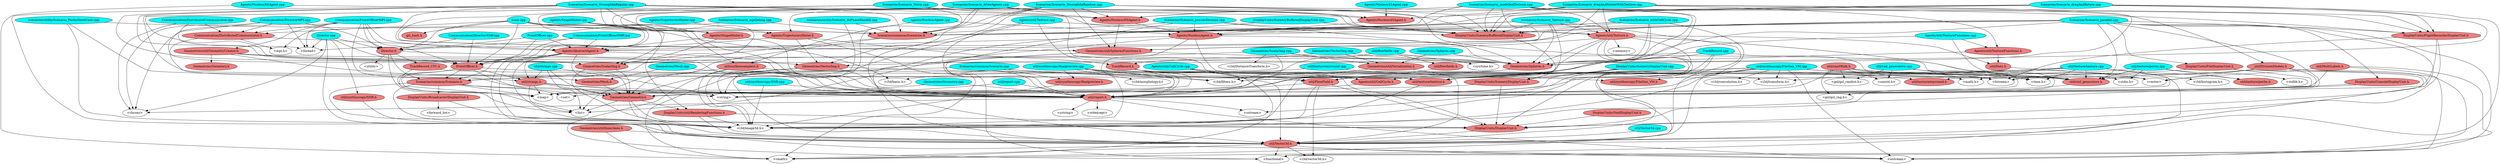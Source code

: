 digraph G {
"Agents/AbstractAgent.h" [label="Agents/AbstractAgent.h", fillcolor=lightcoral, style=filled, shape=oval];
"<i3d/image3d.h>" [label="<i3d/image3d.h>", fillcolor=white, style=filled, shape=oval];
"util/report.h" [label="util/report.h", fillcolor=lightcoral, style=filled, shape=oval];
"DisplayUnits/DisplayUnit.h" [label="DisplayUnits/DisplayUnit.h", fillcolor=lightcoral, style=filled, shape=oval];
"Geometries/Geometry.h" [label="Geometries/Geometry.h", fillcolor=lightcoral, style=filled, shape=oval];
"FrontOfficer.h" [label="FrontOfficer.h", fillcolor=lightcoral, style=filled, shape=oval];
"util/strings.h" [label="util/strings.h", fillcolor=lightcoral, style=filled, shape=oval];
"Agents/Nucleus4SAgent.cpp" [label="Agents/Nucleus4SAgent.cpp", fillcolor=cyan, style=filled, shape=oval];
"Agents/Nucleus4SAgent.h" [label="Agents/Nucleus4SAgent.h", fillcolor=lightcoral, style=filled, shape=oval];
"Agents/NucleusAgent.h" [label="Agents/NucleusAgent.h", fillcolor=lightcoral, style=filled, shape=oval];
"Agents/NucleusAgent.cpp" [label="Agents/NucleusAgent.cpp", fillcolor=cyan, style=filled, shape=oval];
"util/surfacesamplers.h" [label="util/surfacesamplers.h", fillcolor=lightcoral, style=filled, shape=oval];
"<list>" [label="<list>", fillcolor=white, style=filled, shape=oval];
"<vector>" [label="<vector>", fillcolor=white, style=filled, shape=oval];
"Geometries/Spheres.h" [label="Geometries/Spheres.h", fillcolor=lightcoral, style=filled, shape=oval];
"Agents/NucleusNSAgent.cpp" [label="Agents/NucleusNSAgent.cpp", fillcolor=cyan, style=filled, shape=oval];
"<cmath>" [label="<cmath>", fillcolor=white, style=filled, shape=oval];
"Agents/NucleusNSAgent.h" [label="Agents/NucleusNSAgent.h", fillcolor=lightcoral, style=filled, shape=oval];
"Geometries/util/SpheresFunctions.h" [label="Geometries/util/SpheresFunctions.h", fillcolor=lightcoral, style=filled, shape=oval];
"Agents/ShapeHinter.cpp" [label="Agents/ShapeHinter.cpp", fillcolor=cyan, style=filled, shape=oval];
"DisplayUnits/util/RenderingFunctions.h" [label="DisplayUnits/util/RenderingFunctions.h", fillcolor=lightcoral, style=filled, shape=oval];
"Agents/ShapeHinter.h" [label="Agents/ShapeHinter.h", fillcolor=lightcoral, style=filled, shape=oval];
"Geometries/ScalarImg.h" [label="Geometries/ScalarImg.h", fillcolor=lightcoral, style=filled, shape=oval];
"Agents/TrajectoriesHinter.cpp" [label="Agents/TrajectoriesHinter.cpp", fillcolor=cyan, style=filled, shape=oval];
"Agents/TrajectoriesHinter.h" [label="Agents/TrajectoriesHinter.h", fillcolor=lightcoral, style=filled, shape=oval];
"Geometries/VectorImg.h" [label="Geometries/VectorImg.h", fillcolor=lightcoral, style=filled, shape=oval];
"TrackRecord.h" [label="TrackRecord.h", fillcolor=lightcoral, style=filled, shape=oval];
"Agents/util/CellCycle.cpp" [label="Agents/util/CellCycle.cpp", fillcolor=cyan, style=filled, shape=oval];
"util/rnd_generators.h" [label="util/rnd_generators.h", fillcolor=lightcoral, style=filled, shape=oval];
"Agents/util/CellCycle.h" [label="Agents/util/CellCycle.h", fillcolor=lightcoral, style=filled, shape=oval];
"Agents/util/Texture.cpp" [label="Agents/util/Texture.cpp", fillcolor=cyan, style=filled, shape=oval];
"util/texture/texture.h" [label="util/texture/texture.h", fillcolor=lightcoral, style=filled, shape=oval];
"Agents/util/Texture.h" [label="Agents/util/Texture.h", fillcolor=lightcoral, style=filled, shape=oval];
"<memory>" [label="<memory>", fillcolor=white, style=filled, shape=oval];
"util/Dots.h" [label="util/Dots.h", fillcolor=lightcoral, style=filled, shape=oval];
"Agents/util/TextureFunctions.cpp" [label="Agents/util/TextureFunctions.cpp", fillcolor=cyan, style=filled, shape=oval];
"Agents/util/TextureFunctions.h" [label="Agents/util/TextureFunctions.h", fillcolor=lightcoral, style=filled, shape=oval];
"Communication/DirectorMPI.cpp" [label="Communication/DirectorMPI.cpp", fillcolor=cyan, style=filled, shape=oval];
"Communication/DistributedCommunicator.h" [label="Communication/DistributedCommunicator.h", fillcolor=lightcoral, style=filled, shape=oval];
"Director.h" [label="Director.h", fillcolor=lightcoral, style=filled, shape=oval];
"<chrono>" [label="<chrono>", fillcolor=white, style=filled, shape=oval];
"<thread>" [label="<thread>", fillcolor=white, style=filled, shape=oval];
"Communication/DirectorSMP.cpp" [label="Communication/DirectorSMP.cpp", fillcolor=cyan, style=filled, shape=oval];
"Communication/DistributedCommunicator.cpp" [label="Communication/DistributedCommunicator.cpp", fillcolor=cyan, style=filled, shape=oval];
"<mpi.h>" [label="<mpi.h>", fillcolor=white, style=filled, shape=oval];
"Communication/FrontOfficerMPI.cpp" [label="Communication/FrontOfficerMPI.cpp", fillcolor=cyan, style=filled, shape=oval];
"Geometries/util/GeometryCreator.h" [label="Geometries/util/GeometryCreator.h", fillcolor=lightcoral, style=filled, shape=oval];
"Communication/FrontOfficerSMP.cpp" [label="Communication/FrontOfficerSMP.cpp", fillcolor=cyan, style=filled, shape=oval];
"Director.cpp" [label="Director.cpp", fillcolor=cyan, style=filled, shape=oval];
"util/Vector3d.h" [label="util/Vector3d.h", fillcolor=lightcoral, style=filled, shape=oval];
"util/synthoscopy/SNR.h" [label="util/synthoscopy/SNR.h", fillcolor=lightcoral, style=filled, shape=oval];
"<utility>" [label="<utility>", fillcolor=white, style=filled, shape=oval];
"TrackRecord_CTC.h" [label="TrackRecord_CTC.h", fillcolor=lightcoral, style=filled, shape=oval];
"Scenarios/common/Scenario.h" [label="Scenarios/common/Scenario.h", fillcolor=lightcoral, style=filled, shape=oval];
"DisplayUnits/BroadcasterDisplayUnit.h" [label="DisplayUnits/BroadcasterDisplayUnit.h", fillcolor=lightcoral, style=filled, shape=oval];
"<forward_list>" [label="<forward_list>", fillcolor=white, style=filled, shape=oval];
"DisplayUnits/ConsoleDisplayUnit.h" [label="DisplayUnits/ConsoleDisplayUnit.h", fillcolor=lightcoral, style=filled, shape=oval];
"DisplayUnits/FileDisplayUnit.h" [label="DisplayUnits/FileDisplayUnit.h", fillcolor=lightcoral, style=filled, shape=oval];
"<fstream>" [label="<fstream>", fillcolor=white, style=filled, shape=oval];
"DisplayUnits/FlightRecorderDisplayUnit.h" [label="DisplayUnits/FlightRecorderDisplayUnit.h", fillcolor=lightcoral, style=filled, shape=oval];
"DisplayUnits/SceneryBufferedDisplayUnit.cpp" [label="DisplayUnits/SceneryBufferedDisplayUnit.cpp", fillcolor=cyan, style=filled, shape=oval];
"DisplayUnits/SceneryBufferedDisplayUnit.h" [label="DisplayUnits/SceneryBufferedDisplayUnit.h", fillcolor=lightcoral, style=filled, shape=oval];
"<string>" [label="<string>", fillcolor=white, style=filled, shape=oval];
"DisplayUnits/SceneryDisplayUnit.h" [label="DisplayUnits/SceneryDisplayUnit.h", fillcolor=lightcoral, style=filled, shape=oval];
"DisplayUnits/SceneryDisplayUnit.cpp" [label="DisplayUnits/SceneryDisplayUnit.cpp", fillcolor=cyan, style=filled, shape=oval];
"<sstream>" [label="<sstream>", fillcolor=white, style=filled, shape=oval];
"DisplayUnits/VoidDisplayUnit.h" [label="DisplayUnits/VoidDisplayUnit.h", fillcolor=lightcoral, style=filled, shape=oval];
"FrontOfficer.cpp" [label="FrontOfficer.cpp", fillcolor=cyan, style=filled, shape=oval];
"<map>" [label="<map>", fillcolor=white, style=filled, shape=oval];
"Geometries/Geometry.cpp" [label="Geometries/Geometry.cpp", fillcolor=cyan, style=filled, shape=oval];
"Geometries/Mesh.cpp" [label="Geometries/Mesh.cpp", fillcolor=cyan, style=filled, shape=oval];
"Geometries/Mesh.h" [label="Geometries/Mesh.h", fillcolor=lightcoral, style=filled, shape=oval];
"Geometries/ScalarImg.cpp" [label="Geometries/ScalarImg.cpp", fillcolor=cyan, style=filled, shape=oval];
"<i3d/DistanceTransform.h>" [label="<i3d/DistanceTransform.h>", fillcolor=white, style=filled, shape=oval];
"Geometries/util/Serialization.h" [label="Geometries/util/Serialization.h", fillcolor=lightcoral, style=filled, shape=oval];
"Geometries/Spheres.cpp" [label="Geometries/Spheres.cpp", fillcolor=cyan, style=filled, shape=oval];
"Geometries/Geomtery.h" [label="Geometries/Geomtery.h", fillcolor=lightcoral, style=filled, shape=oval];
"Geometries/util/InnerAxes.h" [label="Geometries/util/InnerAxes.h", fillcolor=lightcoral, style=filled, shape=oval];
"<functional>" [label="<functional>", fillcolor=white, style=filled, shape=oval];
"Geometries/VectorImg.cpp" [label="Geometries/VectorImg.cpp", fillcolor=cyan, style=filled, shape=oval];
"util/FlowField.h" [label="util/FlowField.h", fillcolor=lightcoral, style=filled, shape=oval];
"main.cpp" [label="main.cpp", fillcolor=cyan, style=filled, shape=oval];
"<iostream>" [label="<iostream>", fillcolor=white, style=filled, shape=oval];
"<i3d/basic.h>" [label="<i3d/basic.h>", fillcolor=white, style=filled, shape=oval];
"git_hash.h" [label="git_hash.h", fillcolor=lightcoral, style=filled, shape=oval];
"Scenarios/common/Scenarios.h" [label="Scenarios/common/Scenarios.h", fillcolor=lightcoral, style=filled, shape=oval];
"Scenarios/common/Scenario.cpp" [label="Scenarios/common/Scenario.cpp", fillcolor=cyan, style=filled, shape=oval];
"util/synthoscopy/finalpreview.h" [label="util/synthoscopy/finalpreview.h", fillcolor=lightcoral, style=filled, shape=oval];
"util/synthoscopy/FiloGen_VM.h" [label="util/synthoscopy/FiloGen_VM.h", fillcolor=lightcoral, style=filled, shape=oval];
"<i3d/filters.h>" [label="<i3d/filters.h>", fillcolor=white, style=filled, shape=oval];
"<set>" [label="<set>", fillcolor=white, style=filled, shape=oval];
"Scenarios/Scenario_AFewAgents.cpp" [label="Scenarios/Scenario_AFewAgents.cpp", fillcolor=cyan, style=filled, shape=oval];
"Scenarios/Scenario_dragAndRotate.cpp" [label="Scenarios/Scenario_dragAndRotate.cpp", fillcolor=cyan, style=filled, shape=oval];
"Scenarios/Scenario_dragAndRotateWithTexture.cpp" [label="Scenarios/Scenario_dragAndRotateWithTexture.cpp", fillcolor=cyan, style=filled, shape=oval];
"Scenarios/Scenario_DrosophilaRandom.cpp" [label="Scenarios/Scenario_DrosophilaRandom.cpp", fillcolor=cyan, style=filled, shape=oval];
"Scenarios/Scenario_DrosophilaRegular.cpp" [label="Scenarios/Scenario_DrosophilaRegular.cpp", fillcolor=cyan, style=filled, shape=oval];
"Scenarios/Scenario_modelledDivision.cpp" [label="Scenarios/Scenario_modelledDivision.cpp", fillcolor=cyan, style=filled, shape=oval];
"util/DivisionModels.h" [label="util/DivisionModels.h", fillcolor=lightcoral, style=filled, shape=oval];
"Scenarios/Scenario_mpiDebug.cpp" [label="Scenarios/Scenario_mpiDebug.cpp", fillcolor=cyan, style=filled, shape=oval];
"Scenarios/Scenario_parallel.cpp" [label="Scenarios/Scenario_parallel.cpp", fillcolor=cyan, style=filled, shape=oval];
"Scenarios/Scenario_pseudoDivision.cpp" [label="Scenarios/Scenario_pseudoDivision.cpp", fillcolor=cyan, style=filled, shape=oval];
"Scenarios/Scenario_Tetris.cpp" [label="Scenarios/Scenario_Tetris.cpp", fillcolor=cyan, style=filled, shape=oval];
"Scenarios/Scenario_Texture.cpp" [label="Scenarios/Scenario_Texture.cpp", fillcolor=cyan, style=filled, shape=oval];
"Scenarios/Scenario_withCellCycle.cpp" [label="Scenarios/Scenario_withCellCycle.cpp", fillcolor=cyan, style=filled, shape=oval];
"Scenarios/utilityScenario_doPhaseIIandIII.cpp" [label="Scenarios/utilityScenario_doPhaseIIandIII.cpp", fillcolor=cyan, style=filled, shape=oval];
"Scenarios/utilityScenario_PerlinShowCase.cpp" [label="Scenarios/utilityScenario_PerlinShowCase.cpp", fillcolor=cyan, style=filled, shape=oval];
"TrackRecord.cpp" [label="TrackRecord.cpp", fillcolor=cyan, style=filled, shape=oval];
"<i3d/vector3d.h>" [label="<i3d/vector3d.h>", fillcolor=white, style=filled, shape=oval];
"util/flowfields.cpp" [label="util/flowfields.cpp", fillcolor=cyan, style=filled, shape=oval];
"<sys/time.h>" [label="<sys/time.h>", fillcolor=white, style=filled, shape=oval];
"util/flowfields.h" [label="util/flowfields.h", fillcolor=lightcoral, style=filled, shape=oval];
"util/MultiLabels.h" [label="util/MultiLabels.h", fillcolor=lightcoral, style=filled, shape=oval];
"util/randWalk.h" [label="util/randWalk.h", fillcolor=lightcoral, style=filled, shape=oval];
"<gsl/gsl_rng.h>" [label="<gsl/gsl_rng.h>", fillcolor=white, style=filled, shape=oval];
"<gsl/gsl_randist.h>" [label="<gsl/gsl_randist.h>", fillcolor=white, style=filled, shape=oval];
"<time.h>" [label="<time.h>", fillcolor=white, style=filled, shape=oval];
"<unistd.h>" [label="<unistd.h>", fillcolor=white, style=filled, shape=oval];
"util/report.cpp" [label="util/report.cpp", fillcolor=cyan, style=filled, shape=oval];
"<stdexcept>" [label="<stdexcept>", fillcolor=white, style=filled, shape=oval];
"<cstring>" [label="<cstring>", fillcolor=white, style=filled, shape=oval];
"util/rnd_generators.cpp" [label="util/rnd_generators.cpp", fillcolor=cyan, style=filled, shape=oval];
"util/strings.cpp" [label="util/strings.cpp", fillcolor=cyan, style=filled, shape=oval];
"<math.h>" [label="<math.h>", fillcolor=white, style=filled, shape=oval];
"util/synthoscopy/FiloGen_VM.cpp" [label="util/synthoscopy/FiloGen_VM.cpp", fillcolor=cyan, style=filled, shape=oval];
"<stdio.h>" [label="<stdio.h>", fillcolor=white, style=filled, shape=oval];
"<i3d/transform.h>" [label="<i3d/transform.h>", fillcolor=white, style=filled, shape=oval];
"<i3d/convolution.h>" [label="<i3d/convolution.h>", fillcolor=white, style=filled, shape=oval];
"util/synthoscopy/finalpreview.cpp" [label="util/synthoscopy/finalpreview.cpp", fillcolor=cyan, style=filled, shape=oval];
"<i3d/morphology.h>" [label="<i3d/morphology.h>", fillcolor=white, style=filled, shape=oval];
"util/synthoscopy/SNR.cpp" [label="util/synthoscopy/SNR.cpp", fillcolor=cyan, style=filled, shape=oval];
"util/texture/myround.cpp" [label="util/texture/myround.cpp", fillcolor=cyan, style=filled, shape=oval];
"util/texture/myround.h" [label="util/texture/myround.h", fillcolor=lightcoral, style=filled, shape=oval];
"util/texture/perlin.cpp" [label="util/texture/perlin.cpp", fillcolor=cyan, style=filled, shape=oval];
"<stdlib.h>" [label="<stdlib.h>", fillcolor=white, style=filled, shape=oval];
"util/texture/perlin.h" [label="util/texture/perlin.h", fillcolor=lightcoral, style=filled, shape=oval];
"util/texture/texture.cpp" [label="util/texture/texture.cpp", fillcolor=cyan, style=filled, shape=oval];
"<i3d/histogram.h>" [label="<i3d/histogram.h>", fillcolor=white, style=filled, shape=oval];
"util/Vector3d.cpp" [label="util/Vector3d.cpp", fillcolor=cyan, style=filled, shape=oval];
"Agents/AbstractAgent.h" -> "util/report.h";
"Agents/AbstractAgent.h" -> "util/strings.h";
"Agents/AbstractAgent.h" -> "DisplayUnits/DisplayUnit.h";
"Agents/AbstractAgent.h" -> "<i3d/image3d.h>";
"Agents/AbstractAgent.h" -> "Geometries/Geometry.h";
"Agents/AbstractAgent.h" -> "FrontOfficer.h";
"util/report.h" -> "<iostream>";
"util/report.h" -> "<sstream>";
"util/report.h" -> "<chrono>";
"util/report.h" -> "<stdexcept>";
"util/report.h" -> "<cstring>";
"DisplayUnits/DisplayUnit.h" -> "util/Vector3d.h";
"Geometries/Geometry.h" -> "util/Vector3d.h";
"Geometries/Geometry.h" -> "<i3d/image3d.h>";
"Geometries/Geometry.h" -> "<list>";
"Geometries/Geometry.h" -> "DisplayUnits/util/RenderingFunctions.h";
"FrontOfficer.h" -> "util/report.h";
"FrontOfficer.h" -> "Scenarios/common/Scenario.h";
"FrontOfficer.h" -> "<list>";
"FrontOfficer.h" -> "util/strings.h";
"FrontOfficer.h" -> "Geometries/Geometry.h";
"FrontOfficer.h" -> "<map>";
"util/strings.h" -> "util/report.h";
"util/strings.h" -> "<list>";
"util/strings.h" -> "Geometries/Geometry.h";
"util/strings.h" -> "<map>";
"util/strings.h" -> "<string>";
"Agents/Nucleus4SAgent.cpp" -> "Agents/Nucleus4SAgent.h";
"Agents/Nucleus4SAgent.h" -> "Agents/NucleusAgent.h";
"Agents/NucleusAgent.h" -> "util/report.h";
"Agents/NucleusAgent.h" -> "Geometries/Spheres.h";
"Agents/NucleusAgent.h" -> "<list>";
"Agents/NucleusAgent.h" -> "<vector>";
"Agents/NucleusAgent.h" -> "Agents/AbstractAgent.h";
"Agents/NucleusAgent.cpp" -> "Agents/NucleusAgent.h";
"Agents/NucleusAgent.cpp" -> "util/surfacesamplers.h";
"util/surfacesamplers.h" -> "Geometries/Geometry.h";
"util/surfacesamplers.h" -> "<math.h>";
"util/surfacesamplers.h" -> "<functional>";
"util/surfacesamplers.h" -> "<i3d/image3d.h>";
"Geometries/Spheres.h" -> "Geometries/Geometry.h";
"Geometries/Spheres.h" -> "util/report.h";
"Agents/NucleusNSAgent.cpp" -> "Agents/NucleusNSAgent.h";
"Agents/NucleusNSAgent.cpp" -> "<cmath>";
"Agents/NucleusNSAgent.h" -> "Geometries/util/SpheresFunctions.h";
"Agents/NucleusNSAgent.h" -> "Agents/NucleusAgent.h";
"Geometries/util/SpheresFunctions.h" -> "<cmath>";
"Geometries/util/SpheresFunctions.h" -> "<functional>";
"Geometries/util/SpheresFunctions.h" -> "Geometries/Spheres.h";
"Agents/ShapeHinter.cpp" -> "Agents/ShapeHinter.h";
"Agents/ShapeHinter.cpp" -> "DisplayUnits/util/RenderingFunctions.h";
"Agents/ShapeHinter.cpp" -> "util/report.h";
"Agents/ShapeHinter.cpp" -> "util/surfacesamplers.h";
"DisplayUnits/util/RenderingFunctions.h" -> "util/Vector3d.h";
"DisplayUnits/util/RenderingFunctions.h" -> "DisplayUnits/DisplayUnit.h";
"DisplayUnits/util/RenderingFunctions.h" -> "<i3d/image3d.h>";
"Agents/ShapeHinter.h" -> "Geometries/ScalarImg.h";
"Agents/ShapeHinter.h" -> "util/report.h";
"Agents/ShapeHinter.h" -> "Agents/AbstractAgent.h";
"Geometries/ScalarImg.h" -> "Geometries/Geometry.h";
"Geometries/ScalarImg.h" -> "<i3d/image3d.h>";
"Agents/TrajectoriesHinter.cpp" -> "Agents/TrajectoriesHinter.h";
"Agents/TrajectoriesHinter.h" -> "Geometries/VectorImg.h";
"Agents/TrajectoriesHinter.h" -> "util/report.h";
"Agents/TrajectoriesHinter.h" -> "TrackRecord.h";
"Agents/TrajectoriesHinter.h" -> "Agents/AbstractAgent.h";
"Geometries/VectorImg.h" -> "Geometries/Geometry.h";
"Geometries/VectorImg.h" -> "util/FlowField.h";
"Geometries/VectorImg.h" -> "<i3d/image3d.h>";
"Geometries/VectorImg.h" -> "util/report.h";
"TrackRecord.h" -> "util/Vector3d.h";
"TrackRecord.h" -> "DisplayUnits/DisplayUnit.h";
"TrackRecord.h" -> "util/FlowField.h";
"TrackRecord.h" -> "<map>";
"TrackRecord.h" -> "<set>";
"Agents/util/CellCycle.cpp" -> "util/rnd_generators.h";
"Agents/util/CellCycle.cpp" -> "<cmath>";
"Agents/util/CellCycle.cpp" -> "Agents/util/CellCycle.h";
"util/rnd_generators.h" -> "<gsl/gsl_rng.h>";
"Agents/util/CellCycle.h" -> "util/report.h";
"Agents/util/Texture.cpp" -> "<cmath>";
"Agents/util/Texture.cpp" -> "util/report.h";
"Agents/util/Texture.cpp" -> "util/texture/texture.h";
"Agents/util/Texture.cpp" -> "Agents/util/Texture.h";
"util/texture/texture.h" -> "<i3d/image3d.h>";
"Agents/util/Texture.h" -> "util/report.h";
"Agents/util/Texture.h" -> "Geometries/Spheres.h";
"Agents/util/Texture.h" -> "util/rnd_generators.h";
"Agents/util/Texture.h" -> "<i3d/image3d.h>";
"Agents/util/Texture.h" -> "<vector>";
"Agents/util/Texture.h" -> "util/Dots.h";
"Agents/util/Texture.h" -> "Geometries/util/SpheresFunctions.h";
"Agents/util/Texture.h" -> "Geometries/Geometry.h";
"Agents/util/Texture.h" -> "<memory>";
"Agents/util/Texture.h" -> "<cmath>";
"util/Dots.h" -> "util/Vector3d.h";
"Agents/util/TextureFunctions.cpp" -> "Geometries/Spheres.h";
"Agents/util/TextureFunctions.cpp" -> "<vector>";
"Agents/util/TextureFunctions.cpp" -> "Agents/util/TextureFunctions.h";
"Agents/util/TextureFunctions.h" -> "Geometries/Spheres.h";
"Agents/util/TextureFunctions.h" -> "util/Dots.h";
"Communication/DirectorMPI.cpp" -> "<thread>";
"Communication/DirectorMPI.cpp" -> "Communication/DistributedCommunicator.h";
"Communication/DirectorMPI.cpp" -> "<chrono>";
"Communication/DirectorMPI.cpp" -> "FrontOfficer.h";
"Communication/DirectorMPI.cpp" -> "Director.h";
"Communication/DistributedCommunicator.h" -> "<mpi.h>";
"Communication/DistributedCommunicator.h" -> "util/report.h";
"Communication/DistributedCommunicator.h" -> "Agents/AbstractAgent.h";
"Director.h" -> "util/report.h";
"Director.h" -> "Scenarios/common/Scenario.h";
"Director.h" -> "<list>";
"Director.h" -> "TrackRecord_CTC.h";
"Director.h" -> "<utility>";
"Communication/DirectorSMP.cpp" -> "Director.h";
"Communication/DirectorSMP.cpp" -> "FrontOfficer.h";
"Communication/DistributedCommunicator.cpp" -> "Communication/DistributedCommunicator.h";
"Communication/DistributedCommunicator.cpp" -> "<chrono>";
"Communication/DistributedCommunicator.cpp" -> "<thread>";
"Communication/FrontOfficerMPI.cpp" -> "util/strings.h";
"Communication/FrontOfficerMPI.cpp" -> "Communication/DistributedCommunicator.h";
"Communication/FrontOfficerMPI.cpp" -> "<thread>";
"Communication/FrontOfficerMPI.cpp" -> "<chrono>";
"Communication/FrontOfficerMPI.cpp" -> "Geometries/util/GeometryCreator.h";
"Communication/FrontOfficerMPI.cpp" -> "Agents/AbstractAgent.h";
"Communication/FrontOfficerMPI.cpp" -> "FrontOfficer.h";
"Communication/FrontOfficerMPI.cpp" -> "Director.h";
"Geometries/util/GeometryCreator.h" -> "Geometries/Mesh.h";
"Geometries/util/GeometryCreator.h" -> "Geometries/Spheres.h";
"Geometries/util/GeometryCreator.h" -> "Geometries/ScalarImg.h";
"Geometries/util/GeometryCreator.h" -> "Geometries/Geomtery.h";
"Geometries/util/GeometryCreator.h" -> "Geometries/VectorImg.h";
"Communication/FrontOfficerSMP.cpp" -> "FrontOfficer.h";
"Communication/FrontOfficerSMP.cpp" -> "Director.h";
"Communication/FrontOfficerSMP.cpp" -> "Agents/AbstractAgent.h";
"Director.cpp" -> "util/Vector3d.h";
"Director.cpp" -> "util/synthoscopy/SNR.h";
"Director.cpp" -> "<thread>";
"Director.cpp" -> "<chrono>";
"Director.cpp" -> "FrontOfficer.h";
"Director.cpp" -> "Director.h";
"util/Vector3d.h" -> "<iostream>";
"util/Vector3d.h" -> "<cmath>";
"util/Vector3d.h" -> "<functional>";
"util/Vector3d.h" -> "<i3d/vector3d.h>";
"util/synthoscopy/SNR.h" -> "<i3d/image3d.h>";
"TrackRecord_CTC.h" -> "<map>";
"TrackRecord_CTC.h" -> "<fstream>";
"Scenarios/common/Scenario.h" -> "util/Vector3d.h";
"Scenarios/common/Scenario.h" -> "util/report.h";
"Scenarios/common/Scenario.h" -> "<i3d/image3d.h>";
"Scenarios/common/Scenario.h" -> "<map>";
"Scenarios/common/Scenario.h" -> "<set>";
"Scenarios/common/Scenario.h" -> "DisplayUnits/BroadcasterDisplayUnit.h";
"DisplayUnits/BroadcasterDisplayUnit.h" -> "DisplayUnits/DisplayUnit.h";
"DisplayUnits/BroadcasterDisplayUnit.h" -> "<forward_list>";
"DisplayUnits/ConsoleDisplayUnit.h" -> "DisplayUnits/DisplayUnit.h";
"DisplayUnits/ConsoleDisplayUnit.h" -> "util/report.h";
"DisplayUnits/FileDisplayUnit.h" -> "DisplayUnits/DisplayUnit.h";
"DisplayUnits/FileDisplayUnit.h" -> "util/report.h";
"DisplayUnits/FileDisplayUnit.h" -> "<fstream>";
"DisplayUnits/FlightRecorderDisplayUnit.h" -> "DisplayUnits/DisplayUnit.h";
"DisplayUnits/FlightRecorderDisplayUnit.h" -> "util/report.h";
"DisplayUnits/FlightRecorderDisplayUnit.h" -> "<fstream>";
"DisplayUnits/SceneryBufferedDisplayUnit.cpp" -> "<string>";
"DisplayUnits/SceneryBufferedDisplayUnit.cpp" -> "DisplayUnits/SceneryBufferedDisplayUnit.h";
"DisplayUnits/SceneryBufferedDisplayUnit.h" -> "DisplayUnits/SceneryDisplayUnit.h";
"DisplayUnits/SceneryDisplayUnit.h" -> "DisplayUnits/DisplayUnit.h";
"DisplayUnits/SceneryDisplayUnit.h" -> "<string>";
"DisplayUnits/SceneryDisplayUnit.cpp" -> "DisplayUnits/SceneryDisplayUnit.h";
"DisplayUnits/SceneryDisplayUnit.cpp" -> "<sstream>";
"DisplayUnits/SceneryDisplayUnit.cpp" -> "util/report.h";
"DisplayUnits/VoidDisplayUnit.h" -> "DisplayUnits/DisplayUnit.h";
"FrontOfficer.cpp" -> "FrontOfficer.h";
"FrontOfficer.cpp" -> "Director.h";
"FrontOfficer.cpp" -> "Agents/AbstractAgent.h";
"Geometries/Geometry.cpp" -> "Geometries/Geometry.h";
"Geometries/Geometry.cpp" -> "util/report.h";
"Geometries/Mesh.cpp" -> "Geometries/Mesh.h";
"Geometries/Mesh.cpp" -> "util/report.h";
"Geometries/Mesh.h" -> "Geometries/Geometry.h";
"Geometries/ScalarImg.cpp" -> "Geometries/Spheres.h";
"Geometries/ScalarImg.cpp" -> "util/report.h";
"Geometries/ScalarImg.cpp" -> "Geometries/util/Serialization.h";
"Geometries/ScalarImg.cpp" -> "Geometries/ScalarImg.h";
"Geometries/ScalarImg.cpp" -> "<i3d/DistanceTransform.h>";
"Geometries/util/Serialization.h" -> "util/Vector3d.h";
"Geometries/util/Serialization.h" -> "<i3d/image3d.h>";
"Geometries/Spheres.cpp" -> "Geometries/util/Serialization.h";
"Geometries/Spheres.cpp" -> "Geometries/Spheres.h";
"Geometries/util/InnerAxes.h" -> "util/Vector3d.h";
"Geometries/util/InnerAxes.h" -> "<cmath>";
"Geometries/VectorImg.cpp" -> "Geometries/util/Serialization.h";
"Geometries/VectorImg.cpp" -> "Geometries/VectorImg.h";
"Geometries/VectorImg.cpp" -> "Geometries/Spheres.h";
"util/FlowField.h" -> "DisplayUnits/DisplayUnit.h";
"util/FlowField.h" -> "<i3d/image3d.h>";
"util/FlowField.h" -> "util/report.h";
"util/FlowField.h" -> "<i3d/vector3d.h>";
"main.cpp" -> "git_hash.h";
"main.cpp" -> "<iostream>";
"main.cpp" -> "Scenarios/common/Scenario.h";
"main.cpp" -> "Communication/DistributedCommunicator.h";
"main.cpp" -> "Scenarios/common/Scenarios.h";
"main.cpp" -> "FrontOfficer.h";
"main.cpp" -> "Director.h";
"main.cpp" -> "<i3d/basic.h>";
"Scenarios/common/Scenarios.h" -> "Scenarios/common/Scenario.h";
"Scenarios/common/Scenarios.h" -> "<list>";
"Scenarios/common/Scenario.cpp" -> "util/synthoscopy/FiloGen_VM.h";
"Scenarios/common/Scenario.cpp" -> "<i3d/filters.h>";
"Scenarios/common/Scenario.cpp" -> "Scenarios/common/Scenario.h";
"Scenarios/common/Scenario.cpp" -> "util/synthoscopy/finalpreview.h";
"util/synthoscopy/finalpreview.h" -> "<i3d/image3d.h>";
"Scenarios/Scenario_AFewAgents.cpp" -> "util/Vector3d.h";
"Scenarios/Scenario_AFewAgents.cpp" -> "Agents/ShapeHinter.h";
"Scenarios/Scenario_AFewAgents.cpp" -> "Geometries/Spheres.h";
"Scenarios/Scenario_AFewAgents.cpp" -> "Geometries/ScalarImg.h";
"Scenarios/Scenario_AFewAgents.cpp" -> "Scenarios/common/Scenarios.h";
"Scenarios/Scenario_AFewAgents.cpp" -> "Agents/Nucleus4SAgent.h";
"Scenarios/Scenario_AFewAgents.cpp" -> "DisplayUnits/SceneryBufferedDisplayUnit.h";
"Scenarios/Scenario_dragAndRotate.cpp" -> "util/Vector3d.h";
"Scenarios/Scenario_dragAndRotate.cpp" -> "Geometries/Spheres.h";
"Scenarios/Scenario_dragAndRotate.cpp" -> "DisplayUnits/FlightRecorderDisplayUnit.h";
"Scenarios/Scenario_dragAndRotate.cpp" -> "Scenarios/common/Scenarios.h";
"Scenarios/Scenario_dragAndRotate.cpp" -> "Agents/Nucleus4SAgent.h";
"Scenarios/Scenario_dragAndRotate.cpp" -> "DisplayUnits/SceneryBufferedDisplayUnit.h";
"Scenarios/Scenario_dragAndRotateWithTexture.cpp" -> "Geometries/Spheres.h";
"Scenarios/Scenario_dragAndRotateWithTexture.cpp" -> "DisplayUnits/FlightRecorderDisplayUnit.h";
"Scenarios/Scenario_dragAndRotateWithTexture.cpp" -> "Agents/util/Texture.h";
"Scenarios/Scenario_dragAndRotateWithTexture.cpp" -> "Agents/NucleusNSAgent.h";
"Scenarios/Scenario_dragAndRotateWithTexture.cpp" -> "Scenarios/common/Scenarios.h";
"Scenarios/Scenario_dragAndRotateWithTexture.cpp" -> "Geometries/util/SpheresFunctions.h";
"Scenarios/Scenario_dragAndRotateWithTexture.cpp" -> "Agents/util/TextureFunctions.h";
"Scenarios/Scenario_dragAndRotateWithTexture.cpp" -> "DisplayUnits/SceneryBufferedDisplayUnit.h";
"Scenarios/Scenario_DrosophilaRandom.cpp" -> "util/Vector3d.h";
"Scenarios/Scenario_DrosophilaRandom.cpp" -> "Agents/ShapeHinter.h";
"Scenarios/Scenario_DrosophilaRandom.cpp" -> "DisplayUnits/FlightRecorderDisplayUnit.h";
"Scenarios/Scenario_DrosophilaRandom.cpp" -> "Agents/NucleusNSAgent.h";
"Scenarios/Scenario_DrosophilaRandom.cpp" -> "util/rnd_generators.h";
"Scenarios/Scenario_DrosophilaRandom.cpp" -> "Geometries/ScalarImg.h";
"Scenarios/Scenario_DrosophilaRandom.cpp" -> "Geometries/util/SpheresFunctions.h";
"Scenarios/Scenario_DrosophilaRandom.cpp" -> "Scenarios/common/Scenarios.h";
"Scenarios/Scenario_DrosophilaRandom.cpp" -> "Agents/TrajectoriesHinter.h";
"Scenarios/Scenario_DrosophilaRandom.cpp" -> "Geometries/VectorImg.h";
"Scenarios/Scenario_DrosophilaRandom.cpp" -> "DisplayUnits/SceneryBufferedDisplayUnit.h";
"Scenarios/Scenario_DrosophilaRegular.cpp" -> "util/Vector3d.h";
"Scenarios/Scenario_DrosophilaRegular.cpp" -> "Agents/ShapeHinter.h";
"Scenarios/Scenario_DrosophilaRegular.cpp" -> "Geometries/ScalarImg.h";
"Scenarios/Scenario_DrosophilaRegular.cpp" -> "Geometries/util/SpheresFunctions.h";
"Scenarios/Scenario_DrosophilaRegular.cpp" -> "Scenarios/common/Scenarios.h";
"Scenarios/Scenario_DrosophilaRegular.cpp" -> "Agents/Nucleus4SAgent.h";
"Scenarios/Scenario_DrosophilaRegular.cpp" -> "Agents/TrajectoriesHinter.h";
"Scenarios/Scenario_DrosophilaRegular.cpp" -> "Geometries/VectorImg.h";
"Scenarios/Scenario_DrosophilaRegular.cpp" -> "DisplayUnits/SceneryBufferedDisplayUnit.h";
"Scenarios/Scenario_modelledDivision.cpp" -> "Geometries/Spheres.h";
"Scenarios/Scenario_modelledDivision.cpp" -> "DisplayUnits/FlightRecorderDisplayUnit.h";
"Scenarios/Scenario_modelledDivision.cpp" -> "Agents/util/Texture.h";
"Scenarios/Scenario_modelledDivision.cpp" -> "Agents/NucleusNSAgent.h";
"Scenarios/Scenario_modelledDivision.cpp" -> "Scenarios/common/Scenarios.h";
"Scenarios/Scenario_modelledDivision.cpp" -> "Geometries/util/SpheresFunctions.h";
"Scenarios/Scenario_modelledDivision.cpp" -> "util/texture/texture.h";
"Scenarios/Scenario_modelledDivision.cpp" -> "util/DivisionModels.h";
"Scenarios/Scenario_modelledDivision.cpp" -> "DisplayUnits/SceneryBufferedDisplayUnit.h";
"util/DivisionModels.h" -> "<iostream>";
"util/DivisionModels.h" -> "util/report.h";
"util/DivisionModels.h" -> "util/rnd_generators.h";
"util/DivisionModels.h" -> "<vector>";
"util/DivisionModels.h" -> "<cmath>";
"util/DivisionModels.h" -> "<fstream>";
"Scenarios/Scenario_mpiDebug.cpp" -> "Scenarios/common/Scenarios.h";
"Scenarios/Scenario_mpiDebug.cpp" -> "<mpi.h>";
"Scenarios/Scenario_parallel.cpp" -> "util/Vector3d.h";
"Scenarios/Scenario_parallel.cpp" -> "<functional>";
"Scenarios/Scenario_parallel.cpp" -> "Geometries/Spheres.h";
"Scenarios/Scenario_parallel.cpp" -> "DisplayUnits/FlightRecorderDisplayUnit.h";
"Scenarios/Scenario_parallel.cpp" -> "<thread>";
"Scenarios/Scenario_parallel.cpp" -> "DisplayUnits/ConsoleDisplayUnit.h";
"Scenarios/Scenario_parallel.cpp" -> "Scenarios/common/Scenarios.h";
"Scenarios/Scenario_parallel.cpp" -> "<i3d/image3d.h>";
"Scenarios/Scenario_parallel.cpp" -> "util/rnd_generators.h";
"Scenarios/Scenario_parallel.cpp" -> "Agents/AbstractAgent.h";
"Scenarios/Scenario_parallel.cpp" -> "DisplayUnits/FileDisplayUnit.h";
"Scenarios/Scenario_parallel.cpp" -> "DisplayUnits/SceneryBufferedDisplayUnit.h";
"Scenarios/Scenario_pseudoDivision.cpp" -> "util/Vector3d.h";
"Scenarios/Scenario_pseudoDivision.cpp" -> "Geometries/Spheres.h";
"Scenarios/Scenario_pseudoDivision.cpp" -> "Agents/NucleusAgent.h";
"Scenarios/Scenario_pseudoDivision.cpp" -> "Scenarios/common/Scenarios.h";
"Scenarios/Scenario_pseudoDivision.cpp" -> "DisplayUnits/SceneryBufferedDisplayUnit.h";
"Scenarios/Scenario_Tetris.cpp" -> "Geometries/Spheres.h";
"Scenarios/Scenario_Tetris.cpp" -> "Agents/util/Texture.h";
"Scenarios/Scenario_Tetris.cpp" -> "Agents/NucleusNSAgent.h";
"Scenarios/Scenario_Tetris.cpp" -> "Scenarios/common/Scenarios.h";
"Scenarios/Scenario_Tetris.cpp" -> "Geometries/util/SpheresFunctions.h";
"Scenarios/Scenario_Tetris.cpp" -> "util/texture/texture.h";
"Scenarios/Scenario_Tetris.cpp" -> "DisplayUnits/SceneryBufferedDisplayUnit.h";
"Scenarios/Scenario_Texture.cpp" -> "util/Vector3d.h";
"Scenarios/Scenario_Texture.cpp" -> "Geometries/Spheres.h";
"Scenarios/Scenario_Texture.cpp" -> "Agents/NucleusAgent.h";
"Scenarios/Scenario_Texture.cpp" -> "Agents/util/Texture.h";
"Scenarios/Scenario_Texture.cpp" -> "Scenarios/common/Scenarios.h";
"Scenarios/Scenario_Texture.cpp" -> "util/texture/texture.h";
"Scenarios/Scenario_Texture.cpp" -> "DisplayUnits/SceneryBufferedDisplayUnit.h";
"Scenarios/Scenario_withCellCycle.cpp" -> "util/Vector3d.h";
"Scenarios/Scenario_withCellCycle.cpp" -> "Geometries/Spheres.h";
"Scenarios/Scenario_withCellCycle.cpp" -> "Agents/NucleusAgent.h";
"Scenarios/Scenario_withCellCycle.cpp" -> "Scenarios/common/Scenarios.h";
"Scenarios/Scenario_withCellCycle.cpp" -> "Agents/util/CellCycle.h";
"Scenarios/Scenario_withCellCycle.cpp" -> "DisplayUnits/SceneryBufferedDisplayUnit.h";
"Scenarios/utilityScenario_doPhaseIIandIII.cpp" -> "Scenarios/common/Scenarios.h";
"Scenarios/utilityScenario_doPhaseIIandIII.cpp" -> "<string>";
"Scenarios/utilityScenario_PerlinShowCase.cpp" -> "Scenarios/common/Scenarios.h";
"Scenarios/utilityScenario_PerlinShowCase.cpp" -> "<i3d/image3d.h>";
"Scenarios/utilityScenario_PerlinShowCase.cpp" -> "util/texture/texture.h";
"TrackRecord.cpp" -> "util/Vector3d.h";
"TrackRecord.cpp" -> "DisplayUnits/DisplayUnit.h";
"TrackRecord.cpp" -> "util/FlowField.h";
"TrackRecord.cpp" -> "TrackRecord.h";
"TrackRecord.cpp" -> "<fstream>";
"util/flowfields.cpp" -> "util/flowfields.h";
"util/flowfields.cpp" -> "<sys/time.h>";
"util/flowfields.cpp" -> "<i3d/filters.h>";
"util/flowfields.h" -> "util/FlowField.h";
"util/MultiLabels.h" -> "<iostream>";
"util/MultiLabels.h" -> "<map>";
"util/MultiLabels.h" -> "<vector>";
"util/MultiLabels.h" -> "<functional>";
"util/randWalk.h" -> "<gsl/gsl_randist.h>";
"util/randWalk.h" -> "<time.h>";
"util/randWalk.h" -> "<unistd.h>";
"util/randWalk.h" -> "<gsl/gsl_rng.h>";
"util/randWalk.h" -> "<vector>";
"util/randWalk.h" -> "<map>";
"util/randWalk.h" -> "<fstream>";
"util/report.cpp" -> "<string>";
"util/report.cpp" -> "util/report.h";
"util/rnd_generators.cpp" -> "util/report.h";
"util/rnd_generators.cpp" -> "<gsl/gsl_randist.h>";
"util/rnd_generators.cpp" -> "<time.h>";
"util/rnd_generators.cpp" -> "<unistd.h>";
"util/rnd_generators.cpp" -> "<gsl/gsl_rng.h>";
"util/rnd_generators.cpp" -> "util/rnd_generators.h";
"util/strings.cpp" -> "Geometries/Geometry.h";
"util/strings.cpp" -> "<string>";
"util/strings.cpp" -> "<list>";
"util/strings.cpp" -> "util/strings.h";
"util/synthoscopy/FiloGen_VM.cpp" -> "<iostream>";
"util/synthoscopy/FiloGen_VM.cpp" -> "util/report.h";
"util/synthoscopy/FiloGen_VM.cpp" -> "<i3d/convolution.h>";
"util/synthoscopy/FiloGen_VM.cpp" -> "util/rnd_generators.h";
"util/synthoscopy/FiloGen_VM.cpp" -> "<i3d/image3d.h>";
"util/synthoscopy/FiloGen_VM.cpp" -> "util/synthoscopy/FiloGen_VM.h";
"util/synthoscopy/FiloGen_VM.cpp" -> "util/texture/texture.h";
"util/synthoscopy/FiloGen_VM.cpp" -> "<stdio.h>";
"util/synthoscopy/FiloGen_VM.cpp" -> "<fstream>";
"util/synthoscopy/FiloGen_VM.cpp" -> "<i3d/transform.h>";
"util/synthoscopy/FiloGen_VM.cpp" -> "<i3d/filters.h>";
"util/synthoscopy/finalpreview.cpp" -> "util/report.h";
"util/synthoscopy/finalpreview.cpp" -> "util/rnd_generators.h";
"util/synthoscopy/finalpreview.cpp" -> "<i3d/image3d.h>";
"util/synthoscopy/finalpreview.cpp" -> "util/synthoscopy/finalpreview.h";
"util/synthoscopy/finalpreview.cpp" -> "<i3d/morphology.h>";
"util/synthoscopy/finalpreview.cpp" -> "<i3d/transform.h>";
"util/synthoscopy/finalpreview.cpp" -> "<i3d/filters.h>";
"util/synthoscopy/SNR.cpp" -> "<i3d/image3d.h>";
"util/synthoscopy/SNR.cpp" -> "util/report.h";
"util/texture/myround.cpp" -> "util/texture/myround.h";
"util/texture/myround.cpp" -> "<i3d/basic.h>";
"util/texture/perlin.cpp" -> "<math.h>";
"util/texture/perlin.cpp" -> "util/rnd_generators.h";
"util/texture/perlin.cpp" -> "util/texture/perlin.h";
"util/texture/perlin.cpp" -> "<stdlib.h>";
"util/texture/perlin.cpp" -> "<stdio.h>";
"util/texture/texture.cpp" -> "util/texture/myround.h";
"util/texture/texture.cpp" -> "util/report.h";
"util/texture/texture.cpp" -> "<time.h>";
"util/texture/texture.cpp" -> "util/rnd_generators.h";
"util/texture/texture.cpp" -> "util/texture/perlin.h";
"util/texture/texture.cpp" -> "util/texture/texture.h";
"util/texture/texture.cpp" -> "<i3d/histogram.h>";
"util/texture/texture.cpp" -> "<i3d/transform.h>";
"util/Vector3d.cpp" -> "util/Vector3d.h";
}

